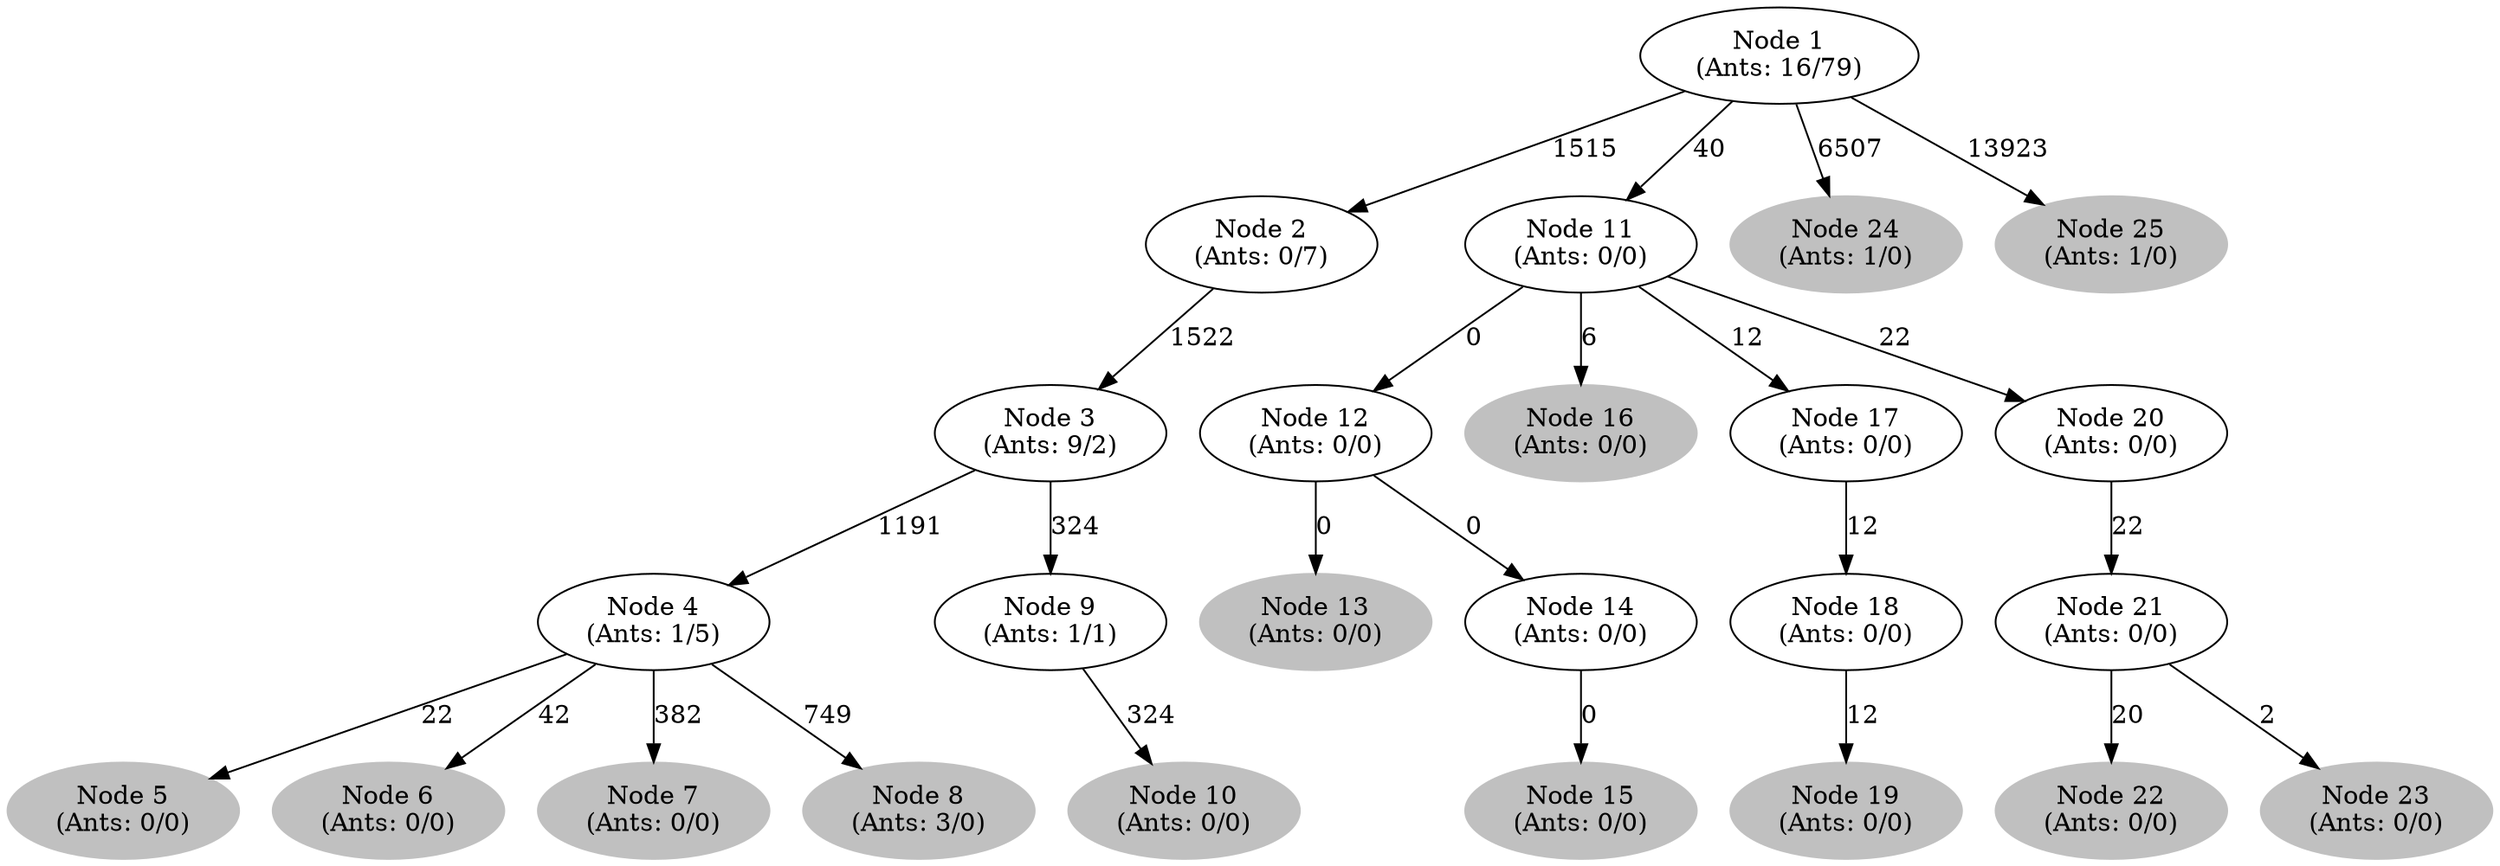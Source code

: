 digraph G {
	
	 "Node 1\n(Ants: 16/79)" -> "Node 2\n(Ants: 0/7)" [label=1515];
	 "Node 2\n(Ants: 0/7)" -> "Node 3\n(Ants: 9/2)" [label=1522];
	 "Node 3\n(Ants: 9/2)" -> "Node 4\n(Ants: 1/5)" [label=1191];
	 "Node 5\n(Ants: 0/0)" [style=filled,color="gray"];
	"Node 4\n(Ants: 1/5)" -> "Node 5\n(Ants: 0/0)" [label=22];
	 "Node 6\n(Ants: 0/0)" [style=filled,color="gray"];
	"Node 4\n(Ants: 1/5)" -> "Node 6\n(Ants: 0/0)" [label=42];
	 "Node 7\n(Ants: 0/0)" [style=filled,color="gray"];
	"Node 4\n(Ants: 1/5)" -> "Node 7\n(Ants: 0/0)" [label=382];
	 "Node 8\n(Ants: 3/0)" [style=filled,color="gray"];
	"Node 4\n(Ants: 1/5)" -> "Node 8\n(Ants: 3/0)" [label=749];
	 "Node 3\n(Ants: 9/2)" -> "Node 9\n(Ants: 1/1)" [label=324];
	 "Node 10\n(Ants: 0/0)" [style=filled,color="gray"];
	"Node 9\n(Ants: 1/1)" -> "Node 10\n(Ants: 0/0)" [label=324];
	 "Node 1\n(Ants: 16/79)" -> "Node 11\n(Ants: 0/0)" [label=40];
	 "Node 11\n(Ants: 0/0)" -> "Node 12\n(Ants: 0/0)" [label=0];
	 "Node 13\n(Ants: 0/0)" [style=filled,color="gray"];
	"Node 12\n(Ants: 0/0)" -> "Node 13\n(Ants: 0/0)" [label=0];
	 "Node 12\n(Ants: 0/0)" -> "Node 14\n(Ants: 0/0)" [label=0];
	 "Node 15\n(Ants: 0/0)" [style=filled,color="gray"];
	"Node 14\n(Ants: 0/0)" -> "Node 15\n(Ants: 0/0)" [label=0];
	 "Node 16\n(Ants: 0/0)" [style=filled,color="gray"];
	"Node 11\n(Ants: 0/0)" -> "Node 16\n(Ants: 0/0)" [label=6];
	 "Node 11\n(Ants: 0/0)" -> "Node 17\n(Ants: 0/0)" [label=12];
	 "Node 17\n(Ants: 0/0)" -> "Node 18\n(Ants: 0/0)" [label=12];
	 "Node 19\n(Ants: 0/0)" [style=filled,color="gray"];
	"Node 18\n(Ants: 0/0)" -> "Node 19\n(Ants: 0/0)" [label=12];
	 "Node 11\n(Ants: 0/0)" -> "Node 20\n(Ants: 0/0)" [label=22];
	 "Node 20\n(Ants: 0/0)" -> "Node 21\n(Ants: 0/0)" [label=22];
	 "Node 22\n(Ants: 0/0)" [style=filled,color="gray"];
	"Node 21\n(Ants: 0/0)" -> "Node 22\n(Ants: 0/0)" [label=20];
	 "Node 23\n(Ants: 0/0)" [style=filled,color="gray"];
	"Node 21\n(Ants: 0/0)" -> "Node 23\n(Ants: 0/0)" [label=2];
	 "Node 24\n(Ants: 1/0)" [style=filled,color="gray"];
	"Node 1\n(Ants: 16/79)" -> "Node 24\n(Ants: 1/0)" [label=6507];
	 "Node 25\n(Ants: 1/0)" [style=filled,color="gray"];
	"Node 1\n(Ants: 16/79)" -> "Node 25\n(Ants: 1/0)" [label=13923];
	 
}
